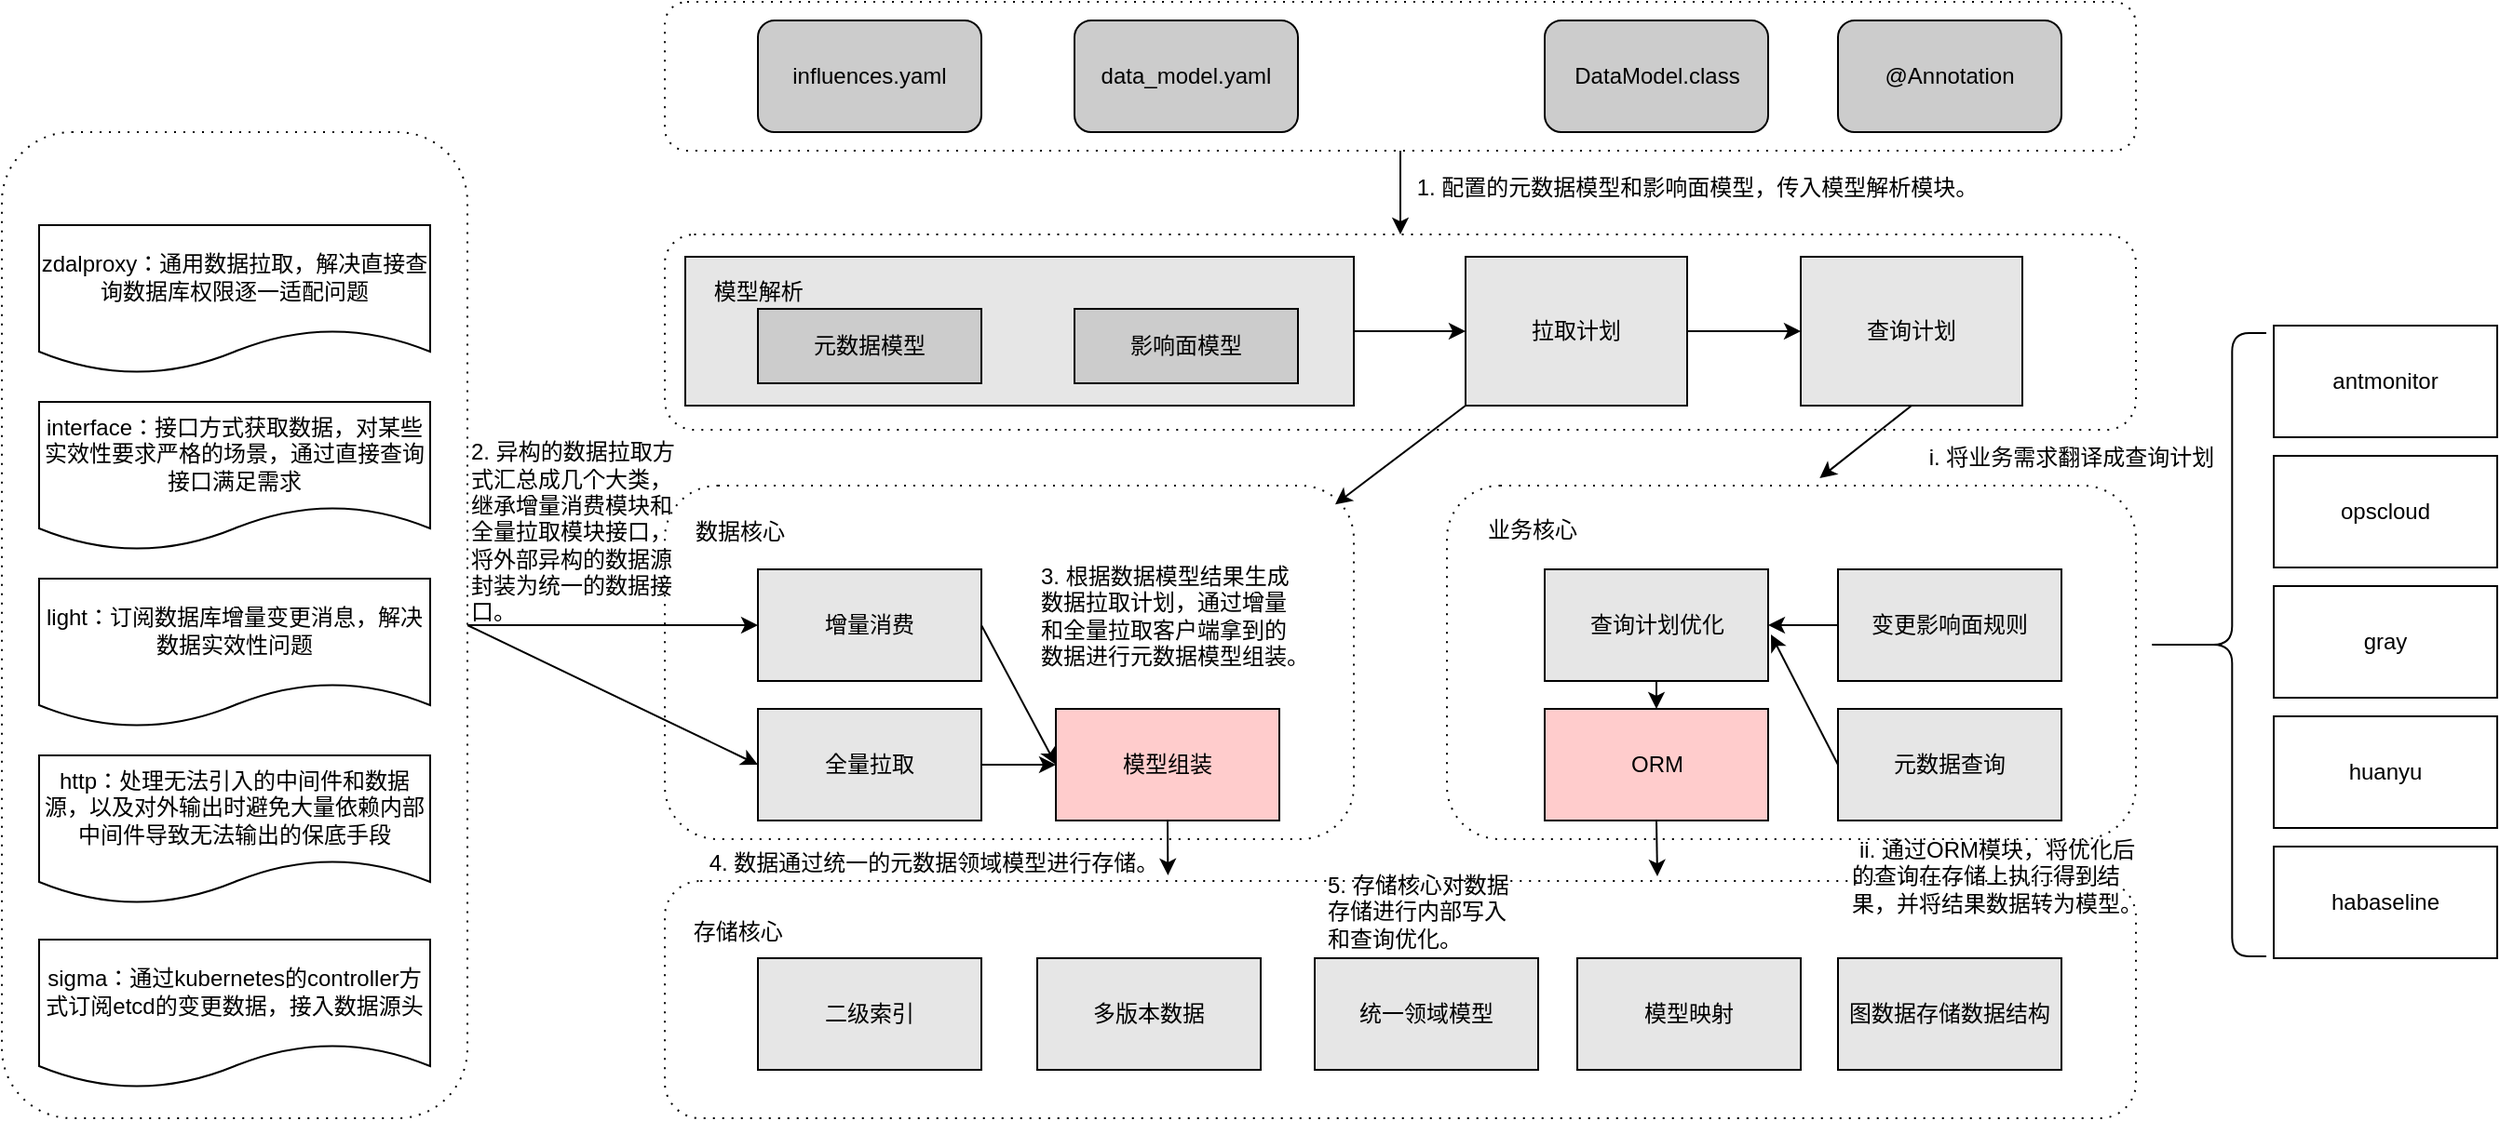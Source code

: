 <mxfile version="12.8.1" type="github">
  <diagram id="0CJbJKZwFz1q1Lmc70vx" name="Page-1">
    <mxGraphModel dx="2610" dy="1382" grid="1" gridSize="10" guides="1" tooltips="1" connect="1" arrows="1" fold="1" page="1" pageScale="1" pageWidth="827" pageHeight="1169" math="0" shadow="0">
      <root>
        <mxCell id="0" />
        <mxCell id="1" parent="0" />
        <mxCell id="hFCMBTPeD3ueRnSY5xJD-27" value="&amp;nbsp; &amp;nbsp; 存储核心&lt;br&gt;&lt;br&gt;&lt;br&gt;&lt;br&gt;&lt;br&gt;&lt;br&gt;" style="shape=ext;rounded=1;html=1;whiteSpace=wrap;dashed=1;dashPattern=1 4;fillColor=#FFFFFF;align=left;" vertex="1" parent="1">
          <mxGeometry x="486" y="592.5" width="790" height="127.5" as="geometry" />
        </mxCell>
        <mxCell id="hFCMBTPeD3ueRnSY5xJD-20" value="" style="shape=ext;rounded=1;html=1;whiteSpace=wrap;dashed=1;dashPattern=1 4;fillColor=#FFFFFF;align=left;" vertex="1" parent="1">
          <mxGeometry x="486" y="380" width="370" height="190" as="geometry" />
        </mxCell>
        <mxCell id="hFCMBTPeD3ueRnSY5xJD-36" style="edgeStyle=none;rounded=0;orthogonalLoop=1;jettySize=auto;html=1;exitX=1;exitY=0.5;exitDx=0;exitDy=0;entryX=0;entryY=0.5;entryDx=0;entryDy=0;fillColor=#CCCCCC;" edge="1" parent="1" source="hFCMBTPeD3ueRnSY5xJD-35" target="sGaDUNlKgrUtjBCFJQaa-4">
          <mxGeometry relative="1" as="geometry" />
        </mxCell>
        <mxCell id="hFCMBTPeD3ueRnSY5xJD-37" style="edgeStyle=none;rounded=0;orthogonalLoop=1;jettySize=auto;html=1;exitX=1;exitY=0.5;exitDx=0;exitDy=0;entryX=0;entryY=0.5;entryDx=0;entryDy=0;fillColor=#CCCCCC;" edge="1" parent="1" source="hFCMBTPeD3ueRnSY5xJD-35" target="sGaDUNlKgrUtjBCFJQaa-5">
          <mxGeometry relative="1" as="geometry" />
        </mxCell>
        <mxCell id="hFCMBTPeD3ueRnSY5xJD-35" value="" style="shape=ext;rounded=1;html=1;whiteSpace=wrap;dashed=1;dashPattern=1 4;fillColor=#FFFFFF;align=left;" vertex="1" parent="1">
          <mxGeometry x="130" y="190" width="250" height="530" as="geometry" />
        </mxCell>
        <mxCell id="hFCMBTPeD3ueRnSY5xJD-21" value="" style="shape=ext;rounded=1;html=1;whiteSpace=wrap;dashed=1;dashPattern=1 4;fillColor=#FFFFFF;align=left;" vertex="1" parent="1">
          <mxGeometry x="906" y="380" width="370" height="190" as="geometry" />
        </mxCell>
        <mxCell id="hFCMBTPeD3ueRnSY5xJD-39" style="edgeStyle=none;rounded=0;orthogonalLoop=1;jettySize=auto;html=1;exitX=1;exitY=0.5;exitDx=0;exitDy=0;fillColor=#CCCCCC;" edge="1" parent="1" source="sGaDUNlKgrUtjBCFJQaa-4">
          <mxGeometry relative="1" as="geometry">
            <mxPoint x="696" y="530" as="targetPoint" />
          </mxGeometry>
        </mxCell>
        <mxCell id="sGaDUNlKgrUtjBCFJQaa-4" value="增量消费" style="rounded=0;whiteSpace=wrap;html=1;fillColor=#E6E6E6;" parent="1" vertex="1">
          <mxGeometry x="536" y="425" width="120" height="60" as="geometry" />
        </mxCell>
        <mxCell id="hFCMBTPeD3ueRnSY5xJD-38" style="edgeStyle=none;rounded=0;orthogonalLoop=1;jettySize=auto;html=1;exitX=1;exitY=0.5;exitDx=0;exitDy=0;entryX=0;entryY=0.5;entryDx=0;entryDy=0;fillColor=#CCCCCC;" edge="1" parent="1" source="sGaDUNlKgrUtjBCFJQaa-5" target="sGaDUNlKgrUtjBCFJQaa-6">
          <mxGeometry relative="1" as="geometry" />
        </mxCell>
        <mxCell id="sGaDUNlKgrUtjBCFJQaa-5" value="全量拉取" style="rounded=0;whiteSpace=wrap;html=1;fillColor=#E6E6E6;" parent="1" vertex="1">
          <mxGeometry x="536" y="500" width="120" height="60" as="geometry" />
        </mxCell>
        <mxCell id="hFCMBTPeD3ueRnSY5xJD-45" style="edgeStyle=none;rounded=0;orthogonalLoop=1;jettySize=auto;html=1;exitX=0.5;exitY=1;exitDx=0;exitDy=0;entryX=0.342;entryY=-0.024;entryDx=0;entryDy=0;entryPerimeter=0;fillColor=#CCCCCC;" edge="1" parent="1" source="sGaDUNlKgrUtjBCFJQaa-6" target="hFCMBTPeD3ueRnSY5xJD-27">
          <mxGeometry relative="1" as="geometry" />
        </mxCell>
        <mxCell id="sGaDUNlKgrUtjBCFJQaa-6" value="模型组装" style="rounded=0;whiteSpace=wrap;html=1;fillColor=#FFCCCC;" parent="1" vertex="1">
          <mxGeometry x="696" y="500" width="120" height="60" as="geometry" />
        </mxCell>
        <mxCell id="sGaDUNlKgrUtjBCFJQaa-7" value="图数据存储数据结构" style="rounded=0;whiteSpace=wrap;html=1;fillColor=#E6E6E6;" parent="1" vertex="1">
          <mxGeometry x="1116" y="634" width="120" height="60" as="geometry" />
        </mxCell>
        <mxCell id="hFCMBTPeD3ueRnSY5xJD-46" style="edgeStyle=none;rounded=0;orthogonalLoop=1;jettySize=auto;html=1;exitX=0.5;exitY=1;exitDx=0;exitDy=0;fillColor=#CCCCCC;" edge="1" parent="1" source="fxnPY3MzVxRmhkM58OgS-1">
          <mxGeometry relative="1" as="geometry">
            <mxPoint x="1019" y="590" as="targetPoint" />
          </mxGeometry>
        </mxCell>
        <mxCell id="fxnPY3MzVxRmhkM58OgS-1" value="ORM" style="rounded=0;whiteSpace=wrap;html=1;fillColor=#FFCCCC;" parent="1" vertex="1">
          <mxGeometry x="958.5" y="500" width="120" height="60" as="geometry" />
        </mxCell>
        <mxCell id="hFCMBTPeD3ueRnSY5xJD-51" style="edgeStyle=none;rounded=0;orthogonalLoop=1;jettySize=auto;html=1;exitX=0;exitY=0.5;exitDx=0;exitDy=0;fillColor=#CCCCCC;" edge="1" parent="1" source="fxnPY3MzVxRmhkM58OgS-3" target="fxnPY3MzVxRmhkM58OgS-20">
          <mxGeometry relative="1" as="geometry" />
        </mxCell>
        <mxCell id="fxnPY3MzVxRmhkM58OgS-3" value="变更影响面规则" style="rounded=0;whiteSpace=wrap;html=1;fillColor=#E6E6E6;" parent="1" vertex="1">
          <mxGeometry x="1116" y="425" width="120" height="60" as="geometry" />
        </mxCell>
        <mxCell id="fxnPY3MzVxRmhkM58OgS-8" value="二级索引" style="rounded=0;whiteSpace=wrap;html=1;fillColor=#E6E6E6;" parent="1" vertex="1">
          <mxGeometry x="536" y="634" width="120" height="60" as="geometry" />
        </mxCell>
        <mxCell id="fxnPY3MzVxRmhkM58OgS-9" value="模型映射" style="rounded=0;whiteSpace=wrap;html=1;fillColor=#E6E6E6;" parent="1" vertex="1">
          <mxGeometry x="976" y="634" width="120" height="60" as="geometry" />
        </mxCell>
        <mxCell id="hFCMBTPeD3ueRnSY5xJD-52" style="edgeStyle=none;rounded=0;orthogonalLoop=1;jettySize=auto;html=1;exitX=0;exitY=0.5;exitDx=0;exitDy=0;fillColor=#CCCCCC;" edge="1" parent="1" source="fxnPY3MzVxRmhkM58OgS-12">
          <mxGeometry relative="1" as="geometry">
            <mxPoint x="1080" y="460" as="targetPoint" />
          </mxGeometry>
        </mxCell>
        <mxCell id="fxnPY3MzVxRmhkM58OgS-12" value="元数据查询" style="rounded=0;whiteSpace=wrap;html=1;fillColor=#E6E6E6;" parent="1" vertex="1">
          <mxGeometry x="1116" y="500" width="120" height="60" as="geometry" />
        </mxCell>
        <mxCell id="hFCMBTPeD3ueRnSY5xJD-40" style="edgeStyle=none;rounded=0;orthogonalLoop=1;jettySize=auto;html=1;exitX=0.5;exitY=1;exitDx=0;exitDy=0;entryX=0.5;entryY=0;entryDx=0;entryDy=0;fillColor=#CCCCCC;" edge="1" parent="1" source="fxnPY3MzVxRmhkM58OgS-20" target="fxnPY3MzVxRmhkM58OgS-1">
          <mxGeometry relative="1" as="geometry" />
        </mxCell>
        <mxCell id="fxnPY3MzVxRmhkM58OgS-20" value="查询计划优化" style="rounded=0;whiteSpace=wrap;html=1;fillColor=#E6E6E6;" parent="1" vertex="1">
          <mxGeometry x="958.5" y="425" width="120" height="60" as="geometry" />
        </mxCell>
        <mxCell id="fxnPY3MzVxRmhkM58OgS-24" value="多版本数据" style="rounded=0;whiteSpace=wrap;html=1;fillColor=#E6E6E6;" parent="1" vertex="1">
          <mxGeometry x="686" y="634" width="120" height="60" as="geometry" />
        </mxCell>
        <mxCell id="fxnPY3MzVxRmhkM58OgS-25" value="antmonitor" style="rounded=0;whiteSpace=wrap;html=1;fillColor=#FFFFFF;" parent="1" vertex="1">
          <mxGeometry x="1350" y="294" width="120" height="60" as="geometry" />
        </mxCell>
        <mxCell id="fxnPY3MzVxRmhkM58OgS-26" value="opscloud" style="rounded=0;whiteSpace=wrap;html=1;fillColor=#FFFFFF;" parent="1" vertex="1">
          <mxGeometry x="1350" y="364" width="120" height="60" as="geometry" />
        </mxCell>
        <mxCell id="fxnPY3MzVxRmhkM58OgS-27" value="gray" style="rounded=0;whiteSpace=wrap;html=1;fillColor=#FFFFFF;" parent="1" vertex="1">
          <mxGeometry x="1350" y="434" width="120" height="60" as="geometry" />
        </mxCell>
        <mxCell id="fxnPY3MzVxRmhkM58OgS-28" value="huanyu" style="rounded=0;whiteSpace=wrap;html=1;fillColor=#FFFFFF;" parent="1" vertex="1">
          <mxGeometry x="1350" y="504" width="120" height="60" as="geometry" />
        </mxCell>
        <mxCell id="fxnPY3MzVxRmhkM58OgS-29" value="habaseline" style="rounded=0;whiteSpace=wrap;html=1;fillColor=#FFFFFF;" parent="1" vertex="1">
          <mxGeometry x="1350" y="574" width="120" height="60" as="geometry" />
        </mxCell>
        <mxCell id="hFCMBTPeD3ueRnSY5xJD-1" value="zdalproxy：通用数据拉取，解决直接查询数据库权限逐一适配问题" style="shape=document;whiteSpace=wrap;html=1;boundedLbl=1;fillColor=#FFFFFF;align=center;" vertex="1" parent="1">
          <mxGeometry x="150" y="240" width="210" height="80" as="geometry" />
        </mxCell>
        <mxCell id="hFCMBTPeD3ueRnSY5xJD-2" value="interface：接口方式获取数据，对某些实效性要求严格的场景，通过直接查询接口满足需求" style="shape=document;whiteSpace=wrap;html=1;boundedLbl=1;fillColor=#FFFFFF;" vertex="1" parent="1">
          <mxGeometry x="150" y="335" width="210" height="80" as="geometry" />
        </mxCell>
        <mxCell id="hFCMBTPeD3ueRnSY5xJD-3" value="light：订阅数据库增量变更消息，解决数据实效性问题" style="shape=document;whiteSpace=wrap;html=1;boundedLbl=1;fillColor=#FFFFFF;" vertex="1" parent="1">
          <mxGeometry x="150" y="430" width="210" height="80" as="geometry" />
        </mxCell>
        <mxCell id="hFCMBTPeD3ueRnSY5xJD-4" value="http：处理无法引入的中间件和数据源，以及对外输出时避免大量依赖内部中间件导致无法输出的保底手段" style="shape=document;whiteSpace=wrap;html=1;boundedLbl=1;fillColor=#FFFFFF;" vertex="1" parent="1">
          <mxGeometry x="150" y="525" width="210" height="80" as="geometry" />
        </mxCell>
        <mxCell id="hFCMBTPeD3ueRnSY5xJD-6" value="sigma：通过kubernetes的controller方式订阅etcd的变更数据，接入数据源头" style="shape=document;whiteSpace=wrap;html=1;boundedLbl=1;fillColor=#FFFFFF;" vertex="1" parent="1">
          <mxGeometry x="150" y="624" width="210" height="80" as="geometry" />
        </mxCell>
        <mxCell id="hFCMBTPeD3ueRnSY5xJD-34" style="edgeStyle=none;rounded=0;orthogonalLoop=1;jettySize=auto;html=1;exitX=0.5;exitY=1;exitDx=0;exitDy=0;entryX=0.5;entryY=0;entryDx=0;entryDy=0;fillColor=#CCCCCC;" edge="1" parent="1" source="hFCMBTPeD3ueRnSY5xJD-9" target="hFCMBTPeD3ueRnSY5xJD-13">
          <mxGeometry relative="1" as="geometry" />
        </mxCell>
        <mxCell id="hFCMBTPeD3ueRnSY5xJD-9" value="" style="shape=ext;rounded=1;html=1;whiteSpace=wrap;dashed=1;dashPattern=1 4;fillColor=#FFFFFF;" vertex="1" parent="1">
          <mxGeometry x="486" y="120" width="790" height="80" as="geometry" />
        </mxCell>
        <mxCell id="hFCMBTPeD3ueRnSY5xJD-10" value="influences.yaml" style="rounded=1;whiteSpace=wrap;html=1;fillColor=#CCCCCC;" vertex="1" parent="1">
          <mxGeometry x="536" y="130" width="120" height="60" as="geometry" />
        </mxCell>
        <mxCell id="hFCMBTPeD3ueRnSY5xJD-11" value="DataModel.class" style="rounded=1;whiteSpace=wrap;html=1;fillColor=#CCCCCC;" vertex="1" parent="1">
          <mxGeometry x="958.5" y="130" width="120" height="60" as="geometry" />
        </mxCell>
        <mxCell id="hFCMBTPeD3ueRnSY5xJD-12" value="@Annotation" style="rounded=1;whiteSpace=wrap;html=1;fillColor=#CCCCCC;" vertex="1" parent="1">
          <mxGeometry x="1116" y="130" width="120" height="60" as="geometry" />
        </mxCell>
        <mxCell id="hFCMBTPeD3ueRnSY5xJD-13" value="" style="shape=ext;rounded=1;html=1;whiteSpace=wrap;dashed=1;dashPattern=1 4;fillColor=#FFFFFF;" vertex="1" parent="1">
          <mxGeometry x="486" y="245" width="790" height="105" as="geometry" />
        </mxCell>
        <mxCell id="hFCMBTPeD3ueRnSY5xJD-23" style="edgeStyle=orthogonalEdgeStyle;rounded=0;orthogonalLoop=1;jettySize=auto;html=1;exitX=1;exitY=0.5;exitDx=0;exitDy=0;entryX=0;entryY=0.5;entryDx=0;entryDy=0;fillColor=#CCCCCC;" edge="1" parent="1" source="hFCMBTPeD3ueRnSY5xJD-14" target="hFCMBTPeD3ueRnSY5xJD-24">
          <mxGeometry relative="1" as="geometry">
            <mxPoint x="916" y="298.25" as="targetPoint" />
          </mxGeometry>
        </mxCell>
        <mxCell id="hFCMBTPeD3ueRnSY5xJD-14" value="&lt;div&gt;&lt;span&gt;&amp;nbsp; &amp;nbsp; 模型解析&lt;/span&gt;&lt;/div&gt;&lt;br&gt;&lt;br&gt;&lt;br&gt;" style="rounded=0;whiteSpace=wrap;html=1;fillColor=#E6E6E6;align=left;" vertex="1" parent="1">
          <mxGeometry x="497" y="257" width="359" height="80" as="geometry" />
        </mxCell>
        <mxCell id="hFCMBTPeD3ueRnSY5xJD-15" value="元数据模型" style="rounded=0;whiteSpace=wrap;html=1;fillColor=#CCCCCC;" vertex="1" parent="1">
          <mxGeometry x="536" y="285" width="120" height="40" as="geometry" />
        </mxCell>
        <mxCell id="hFCMBTPeD3ueRnSY5xJD-16" value="影响面模型" style="rounded=0;whiteSpace=wrap;html=1;fillColor=#CCCCCC;" vertex="1" parent="1">
          <mxGeometry x="706" y="285" width="120" height="40" as="geometry" />
        </mxCell>
        <mxCell id="hFCMBTPeD3ueRnSY5xJD-26" style="edgeStyle=orthogonalEdgeStyle;rounded=0;orthogonalLoop=1;jettySize=auto;html=1;exitX=1;exitY=0.5;exitDx=0;exitDy=0;entryX=0;entryY=0.5;entryDx=0;entryDy=0;fillColor=#CCCCCC;" edge="1" parent="1" source="hFCMBTPeD3ueRnSY5xJD-24" target="hFCMBTPeD3ueRnSY5xJD-25">
          <mxGeometry relative="1" as="geometry" />
        </mxCell>
        <mxCell id="hFCMBTPeD3ueRnSY5xJD-32" style="rounded=0;orthogonalLoop=1;jettySize=auto;html=1;exitX=0;exitY=1;exitDx=0;exitDy=0;entryX=0.973;entryY=0.053;entryDx=0;entryDy=0;fillColor=#CCCCCC;entryPerimeter=0;" edge="1" parent="1" source="hFCMBTPeD3ueRnSY5xJD-24" target="hFCMBTPeD3ueRnSY5xJD-20">
          <mxGeometry relative="1" as="geometry" />
        </mxCell>
        <mxCell id="hFCMBTPeD3ueRnSY5xJD-24" value="拉取计划" style="rounded=0;whiteSpace=wrap;html=1;fillColor=#E6E6E6;align=center;" vertex="1" parent="1">
          <mxGeometry x="916" y="257" width="119" height="80" as="geometry" />
        </mxCell>
        <mxCell id="hFCMBTPeD3ueRnSY5xJD-33" style="rounded=0;orthogonalLoop=1;jettySize=auto;html=1;exitX=0.5;exitY=1;exitDx=0;exitDy=0;fillColor=#CCCCCC;entryX=0.541;entryY=-0.021;entryDx=0;entryDy=0;entryPerimeter=0;" edge="1" parent="1" source="hFCMBTPeD3ueRnSY5xJD-25" target="hFCMBTPeD3ueRnSY5xJD-21">
          <mxGeometry relative="1" as="geometry" />
        </mxCell>
        <mxCell id="hFCMBTPeD3ueRnSY5xJD-25" value="&lt;div&gt;&lt;/div&gt;查询计划" style="rounded=0;whiteSpace=wrap;html=1;fillColor=#E6E6E6;align=center;" vertex="1" parent="1">
          <mxGeometry x="1096" y="257" width="119" height="80" as="geometry" />
        </mxCell>
        <mxCell id="hFCMBTPeD3ueRnSY5xJD-29" value="业务核心" style="text;html=1;" vertex="1" parent="1">
          <mxGeometry x="926" y="390" width="70" height="30" as="geometry" />
        </mxCell>
        <mxCell id="hFCMBTPeD3ueRnSY5xJD-30" value="数据核心" style="text;html=1;align=center;verticalAlign=middle;resizable=0;points=[];autosize=1;" vertex="1" parent="1">
          <mxGeometry x="496" y="395" width="60" height="20" as="geometry" />
        </mxCell>
        <mxCell id="hFCMBTPeD3ueRnSY5xJD-41" value="1. 配置的元数据模型和影响面模型，传入模型解析模块。" style="text;html=1;align=center;verticalAlign=middle;resizable=0;points=[];autosize=1;" vertex="1" parent="1">
          <mxGeometry x="880" y="210" width="320" height="20" as="geometry" />
        </mxCell>
        <mxCell id="hFCMBTPeD3ueRnSY5xJD-42" value="data_model.yaml" style="rounded=1;whiteSpace=wrap;html=1;fillColor=#CCCCCC;" vertex="1" parent="1">
          <mxGeometry x="706" y="130" width="120" height="60" as="geometry" />
        </mxCell>
        <mxCell id="hFCMBTPeD3ueRnSY5xJD-43" value="2. 异构的数据拉取方&lt;br&gt;式汇总成几个大类，&lt;br&gt;继承增量消费模块和&lt;br&gt;全量拉取模块接口，&lt;br&gt;将外部异构的数据源&lt;br&gt;封装为统一的数据接&lt;br&gt;口。" style="text;html=1;align=left;verticalAlign=middle;resizable=0;points=[];autosize=1;" vertex="1" parent="1">
          <mxGeometry x="380" y="355" width="120" height="100" as="geometry" />
        </mxCell>
        <mxCell id="hFCMBTPeD3ueRnSY5xJD-44" value="3. 根据数据模型结果生成&lt;br&gt;数据拉取计划，通过增量&lt;br&gt;和全量拉取客户端拿到的&lt;br&gt;数据进行元数据模型组装。" style="text;html=1;align=left;verticalAlign=middle;resizable=0;points=[];autosize=1;" vertex="1" parent="1">
          <mxGeometry x="686" y="420" width="160" height="60" as="geometry" />
        </mxCell>
        <mxCell id="hFCMBTPeD3ueRnSY5xJD-49" value="4. 数据通过统一的元数据领域模型进行存储。" style="text;html=1;align=center;verticalAlign=middle;resizable=0;points=[];autosize=1;" vertex="1" parent="1">
          <mxGeometry x="500" y="572.5" width="260" height="20" as="geometry" />
        </mxCell>
        <mxCell id="hFCMBTPeD3ueRnSY5xJD-50" value="5. 存储核心对数据&lt;br&gt;存储进行内部写入&lt;br&gt;和查询优化。" style="text;html=1;align=left;verticalAlign=middle;resizable=0;points=[];autosize=1;" vertex="1" parent="1">
          <mxGeometry x="840" y="584" width="110" height="50" as="geometry" />
        </mxCell>
        <mxCell id="hFCMBTPeD3ueRnSY5xJD-53" value="统一领域模型" style="rounded=0;whiteSpace=wrap;html=1;fillColor=#E6E6E6;" vertex="1" parent="1">
          <mxGeometry x="835" y="634" width="120" height="60" as="geometry" />
        </mxCell>
        <mxCell id="hFCMBTPeD3ueRnSY5xJD-54" value="i. 将业务需求翻译成查询计划" style="text;html=1;align=center;verticalAlign=middle;resizable=0;points=[];autosize=1;" vertex="1" parent="1">
          <mxGeometry x="1156" y="355" width="170" height="20" as="geometry" />
        </mxCell>
        <mxCell id="hFCMBTPeD3ueRnSY5xJD-55" value="ii. 通过ORM模块，将优化后&lt;br&gt;&lt;div style=&quot;text-align: left&quot;&gt;&lt;span&gt;的查询在存储上执行得到结&lt;/span&gt;&lt;/div&gt;&lt;div style=&quot;text-align: left&quot;&gt;&lt;span&gt;果，并将结果数据转为模型。&lt;/span&gt;&lt;/div&gt;" style="text;html=1;align=center;verticalAlign=middle;resizable=0;points=[];autosize=1;" vertex="1" parent="1">
          <mxGeometry x="1116" y="565" width="170" height="50" as="geometry" />
        </mxCell>
        <mxCell id="hFCMBTPeD3ueRnSY5xJD-58" value="" style="shape=curlyBracket;whiteSpace=wrap;html=1;rounded=1;strokeColor=#000000;fillColor=#000000;size=0.722;" vertex="1" parent="1">
          <mxGeometry x="1280" y="298" width="66" height="335" as="geometry" />
        </mxCell>
      </root>
    </mxGraphModel>
  </diagram>
</mxfile>
